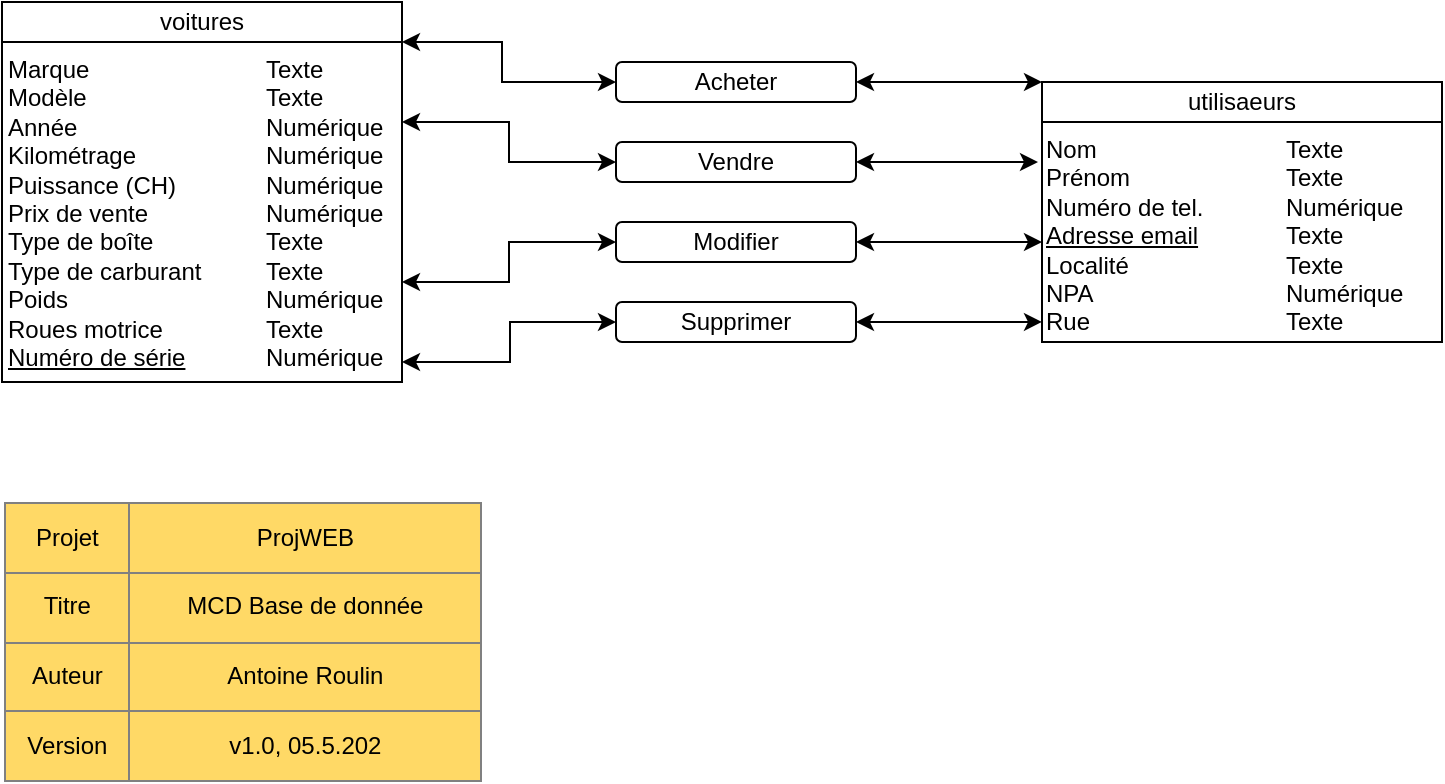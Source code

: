 <mxfile version="14.6.10" type="device"><diagram id="e0QQD448rr6wpt4QIZnX" name="Page-1"><mxGraphModel dx="1422" dy="762" grid="1" gridSize="10" guides="1" tooltips="1" connect="1" arrows="1" fold="1" page="1" pageScale="1" pageWidth="827" pageHeight="1169" math="0" shadow="0"><root><mxCell id="0"/><mxCell id="1" parent="0"/><mxCell id="IdrE88s38FQeaAjocRTw-19" value="&lt;div style=&quot;box-sizing: border-box ; width: 100% ; padding: 2px&quot;&gt;&lt;br&gt;&lt;/div&gt;" style="verticalAlign=top;align=center;overflow=fill;html=1;rounded=0;shadow=0;comic=0;labelBackgroundColor=none;strokeColor=#000000;strokeWidth=1;fillColor=#ffffff;fontFamily=Verdana;fontSize=12;fontColor=#000000;" vertex="1" parent="1"><mxGeometry x="40" y="30" width="200" height="190" as="geometry"/></mxCell><mxCell id="IdrE88s38FQeaAjocRTw-20" value="voitures" style="rounded=0;whiteSpace=wrap;html=1;" vertex="1" parent="1"><mxGeometry x="40" y="30" width="200" height="20" as="geometry"/></mxCell><mxCell id="IdrE88s38FQeaAjocRTw-21" value="Marque&lt;br&gt;Modèle&lt;br&gt;Année&lt;br&gt;Kilométrage&lt;br&gt;Puissance (CH)&lt;br&gt;Prix de vente&lt;br&gt;Type de boîte&lt;br&gt;Type de carburant&lt;br&gt;Poids&lt;br&gt;Roues motrice&lt;br&gt;&lt;u&gt;Numéro de série&lt;/u&gt;" style="text;html=1;strokeColor=none;fillColor=none;align=left;verticalAlign=top;whiteSpace=wrap;rounded=0;" vertex="1" parent="1"><mxGeometry x="41" y="50" width="110" height="160" as="geometry"/></mxCell><mxCell id="IdrE88s38FQeaAjocRTw-22" value="Texte&lt;br&gt;Texte&lt;br&gt;Numérique&lt;br&gt;Numérique&lt;br&gt;Numérique&lt;br&gt;Numérique&lt;br&gt;Texte&lt;br&gt;Texte&lt;br&gt;Numérique&lt;br&gt;Texte&lt;br&gt;Numérique" style="text;html=1;strokeColor=none;fillColor=none;align=left;verticalAlign=top;whiteSpace=wrap;rounded=0;" vertex="1" parent="1"><mxGeometry x="170" y="50" width="70" height="160" as="geometry"/></mxCell><mxCell id="IdrE88s38FQeaAjocRTw-23" value="&lt;div style=&quot;box-sizing: border-box ; width: 100% ; padding: 2px&quot;&gt;&lt;br&gt;&lt;/div&gt;" style="verticalAlign=top;align=center;overflow=fill;html=1;rounded=0;shadow=0;comic=0;labelBackgroundColor=none;strokeColor=#000000;strokeWidth=1;fillColor=#ffffff;fontFamily=Verdana;fontSize=12;fontColor=#000000;" vertex="1" parent="1"><mxGeometry x="560" y="70" width="200" height="130" as="geometry"/></mxCell><mxCell id="IdrE88s38FQeaAjocRTw-24" value="utilisaeurs" style="rounded=0;whiteSpace=wrap;html=1;" vertex="1" parent="1"><mxGeometry x="560" y="70" width="200" height="20" as="geometry"/></mxCell><mxCell id="IdrE88s38FQeaAjocRTw-25" value="Nom&lt;br&gt;Prénom&lt;br&gt;Numéro de tel.&lt;br&gt;&lt;u&gt;Adresse email&lt;/u&gt;&lt;br&gt;Localité&lt;br&gt;NPA&lt;br&gt;Rue" style="text;html=1;strokeColor=none;fillColor=none;align=left;verticalAlign=top;whiteSpace=wrap;rounded=0;" vertex="1" parent="1"><mxGeometry x="560" y="90" width="100" height="110" as="geometry"/></mxCell><mxCell id="IdrE88s38FQeaAjocRTw-26" value="Texte&lt;br&gt;Texte&lt;br&gt;Numérique&lt;br&gt;Texte&lt;br&gt;Texte&lt;br&gt;Numérique&lt;br&gt;Texte" style="text;html=1;strokeColor=none;fillColor=none;align=left;verticalAlign=top;whiteSpace=wrap;rounded=0;" vertex="1" parent="1"><mxGeometry x="680" y="90" width="80" height="110" as="geometry"/></mxCell><mxCell id="IdrE88s38FQeaAjocRTw-37" value="" style="rounded=1;whiteSpace=wrap;html=1;" vertex="1" parent="1"><mxGeometry x="347" y="60" width="120" height="20" as="geometry"/></mxCell><mxCell id="IdrE88s38FQeaAjocRTw-31" value="Acheter" style="text;html=1;strokeColor=none;fillColor=none;align=center;verticalAlign=middle;whiteSpace=wrap;rounded=0;" vertex="1" parent="1"><mxGeometry x="347" y="60" width="120" height="20" as="geometry"/></mxCell><mxCell id="IdrE88s38FQeaAjocRTw-38" value="" style="rounded=1;whiteSpace=wrap;html=1;" vertex="1" parent="1"><mxGeometry x="347" y="100" width="120" height="20" as="geometry"/></mxCell><mxCell id="IdrE88s38FQeaAjocRTw-39" value="Vendre" style="text;html=1;strokeColor=none;fillColor=none;align=center;verticalAlign=middle;whiteSpace=wrap;rounded=0;" vertex="1" parent="1"><mxGeometry x="347" y="100" width="120" height="20" as="geometry"/></mxCell><mxCell id="IdrE88s38FQeaAjocRTw-40" value="" style="rounded=1;whiteSpace=wrap;html=1;" vertex="1" parent="1"><mxGeometry x="347" y="140" width="120" height="20" as="geometry"/></mxCell><mxCell id="IdrE88s38FQeaAjocRTw-41" value="Modifier" style="text;html=1;strokeColor=none;fillColor=none;align=center;verticalAlign=middle;whiteSpace=wrap;rounded=0;" vertex="1" parent="1"><mxGeometry x="347" y="140" width="120" height="20" as="geometry"/></mxCell><mxCell id="IdrE88s38FQeaAjocRTw-42" value="" style="rounded=1;whiteSpace=wrap;html=1;" vertex="1" parent="1"><mxGeometry x="347" y="180" width="120" height="20" as="geometry"/></mxCell><mxCell id="IdrE88s38FQeaAjocRTw-43" value="Supprimer" style="text;html=1;strokeColor=none;fillColor=none;align=center;verticalAlign=middle;whiteSpace=wrap;rounded=0;" vertex="1" parent="1"><mxGeometry x="347" y="180" width="120" height="20" as="geometry"/></mxCell><mxCell id="IdrE88s38FQeaAjocRTw-44" value="" style="endArrow=classic;startArrow=classic;html=1;rounded=0;edgeStyle=orthogonalEdgeStyle;entryX=0;entryY=0.5;entryDx=0;entryDy=0;exitX=1;exitY=1;exitDx=0;exitDy=0;" edge="1" parent="1" source="IdrE88s38FQeaAjocRTw-22" target="IdrE88s38FQeaAjocRTw-43"><mxGeometry width="50" height="50" relative="1" as="geometry"><mxPoint x="294" y="280" as="sourcePoint"/><mxPoint x="190" y="350" as="targetPoint"/><Array as="points"><mxPoint x="294" y="210"/><mxPoint x="294" y="190"/></Array></mxGeometry></mxCell><mxCell id="IdrE88s38FQeaAjocRTw-45" value="" style="endArrow=classic;startArrow=classic;html=1;rounded=0;edgeStyle=orthogonalEdgeStyle;entryX=0;entryY=0.5;entryDx=0;entryDy=0;exitX=1;exitY=0.75;exitDx=0;exitDy=0;" edge="1" parent="1" source="IdrE88s38FQeaAjocRTw-22" target="IdrE88s38FQeaAjocRTw-41"><mxGeometry width="50" height="50" relative="1" as="geometry"><mxPoint x="270" y="307.08" as="sourcePoint"/><mxPoint x="374" y="280" as="targetPoint"/></mxGeometry></mxCell><mxCell id="IdrE88s38FQeaAjocRTw-46" value="" style="endArrow=classic;startArrow=classic;html=1;rounded=0;edgeStyle=orthogonalEdgeStyle;entryX=0;entryY=0.5;entryDx=0;entryDy=0;exitX=1;exitY=0.25;exitDx=0;exitDy=0;" edge="1" parent="1" source="IdrE88s38FQeaAjocRTw-22" target="IdrE88s38FQeaAjocRTw-39"><mxGeometry width="50" height="50" relative="1" as="geometry"><mxPoint x="260" y="70" as="sourcePoint"/><mxPoint x="367" y="40" as="targetPoint"/></mxGeometry></mxCell><mxCell id="IdrE88s38FQeaAjocRTw-48" value="" style="endArrow=classic;startArrow=classic;html=1;rounded=0;edgeStyle=orthogonalEdgeStyle;exitX=1;exitY=0;exitDx=0;exitDy=0;entryX=0;entryY=0.5;entryDx=0;entryDy=0;" edge="1" parent="1" source="IdrE88s38FQeaAjocRTw-22" target="IdrE88s38FQeaAjocRTw-31"><mxGeometry width="50" height="50" relative="1" as="geometry"><mxPoint x="280" y="30" as="sourcePoint"/><mxPoint x="330" y="-20" as="targetPoint"/><Array as="points"><mxPoint x="290" y="50"/><mxPoint x="290" y="70"/></Array></mxGeometry></mxCell><mxCell id="IdrE88s38FQeaAjocRTw-49" value="" style="endArrow=classic;startArrow=classic;html=1;rounded=0;edgeStyle=orthogonalEdgeStyle;exitX=1;exitY=0.5;exitDx=0;exitDy=0;entryX=0;entryY=0;entryDx=0;entryDy=0;" edge="1" parent="1" source="IdrE88s38FQeaAjocRTw-31" target="IdrE88s38FQeaAjocRTw-24"><mxGeometry width="50" height="50" relative="1" as="geometry"><mxPoint x="480" y="40" as="sourcePoint"/><mxPoint x="550" y="90" as="targetPoint"/><Array as="points"><mxPoint x="540" y="70"/><mxPoint x="540" y="70"/></Array></mxGeometry></mxCell><mxCell id="IdrE88s38FQeaAjocRTw-51" value="" style="endArrow=classic;startArrow=classic;html=1;rounded=0;edgeStyle=orthogonalEdgeStyle;exitX=1;exitY=0.5;exitDx=0;exitDy=0;" edge="1" parent="1" source="IdrE88s38FQeaAjocRTw-41"><mxGeometry width="50" height="50" relative="1" as="geometry"><mxPoint x="490" y="160" as="sourcePoint"/><mxPoint x="560" y="150" as="targetPoint"/><Array as="points"><mxPoint x="560" y="150"/></Array></mxGeometry></mxCell><mxCell id="IdrE88s38FQeaAjocRTw-53" value="" style="endArrow=classic;startArrow=classic;html=1;rounded=0;edgeStyle=orthogonalEdgeStyle;exitX=1;exitY=0.5;exitDx=0;exitDy=0;entryX=-0.02;entryY=0.182;entryDx=0;entryDy=0;entryPerimeter=0;" edge="1" parent="1" source="IdrE88s38FQeaAjocRTw-39" target="IdrE88s38FQeaAjocRTw-25"><mxGeometry width="50" height="50" relative="1" as="geometry"><mxPoint x="510" y="400" as="sourcePoint"/><mxPoint x="530" y="130" as="targetPoint"/><Array as="points"><mxPoint x="540" y="110"/><mxPoint x="540" y="110"/></Array></mxGeometry></mxCell><mxCell id="IdrE88s38FQeaAjocRTw-55" value="" style="endArrow=classic;startArrow=classic;html=1;rounded=0;edgeStyle=orthogonalEdgeStyle;exitX=1;exitY=0.5;exitDx=0;exitDy=0;entryX=0;entryY=0.909;entryDx=0;entryDy=0;entryPerimeter=0;" edge="1" parent="1" source="IdrE88s38FQeaAjocRTw-43" target="IdrE88s38FQeaAjocRTw-25"><mxGeometry width="50" height="50" relative="1" as="geometry"><mxPoint x="370" y="360" as="sourcePoint"/><mxPoint x="420" y="310" as="targetPoint"/></mxGeometry></mxCell><mxCell id="IdrE88s38FQeaAjocRTw-61" value="&lt;table border=&quot;1&quot; width=&quot;100%&quot; style=&quot;width: 100% ; height: 100% ; border-collapse: collapse&quot;&gt;&lt;tbody&gt;&lt;tr&gt;&lt;td align=&quot;center&quot;&gt;Projet&lt;/td&gt;&lt;td align=&quot;center&quot;&gt;ProjWEB&lt;/td&gt;&lt;/tr&gt;&lt;tr&gt;&lt;td align=&quot;center&quot;&gt;Titre&lt;/td&gt;&lt;td align=&quot;center&quot;&gt;MCD Base de donnée&lt;/td&gt;&lt;/tr&gt;&lt;tr&gt;&lt;td align=&quot;center&quot;&gt;Auteur&lt;/td&gt;&lt;td align=&quot;center&quot;&gt;Antoine Roulin&lt;/td&gt;&lt;/tr&gt;&lt;tr&gt;&lt;td style=&quot;text-align: center&quot;&gt;Version&lt;/td&gt;&lt;td style=&quot;text-align: center&quot;&gt;v1.0, 05.5.202&lt;/td&gt;&lt;/tr&gt;&lt;/tbody&gt;&lt;/table&gt;" style="text;html=1;overflow=fill;labelBackgroundColor=#FFD966;" vertex="1" parent="1"><mxGeometry x="41" y="280" width="239" height="140" as="geometry"/></mxCell></root></mxGraphModel></diagram></mxfile>